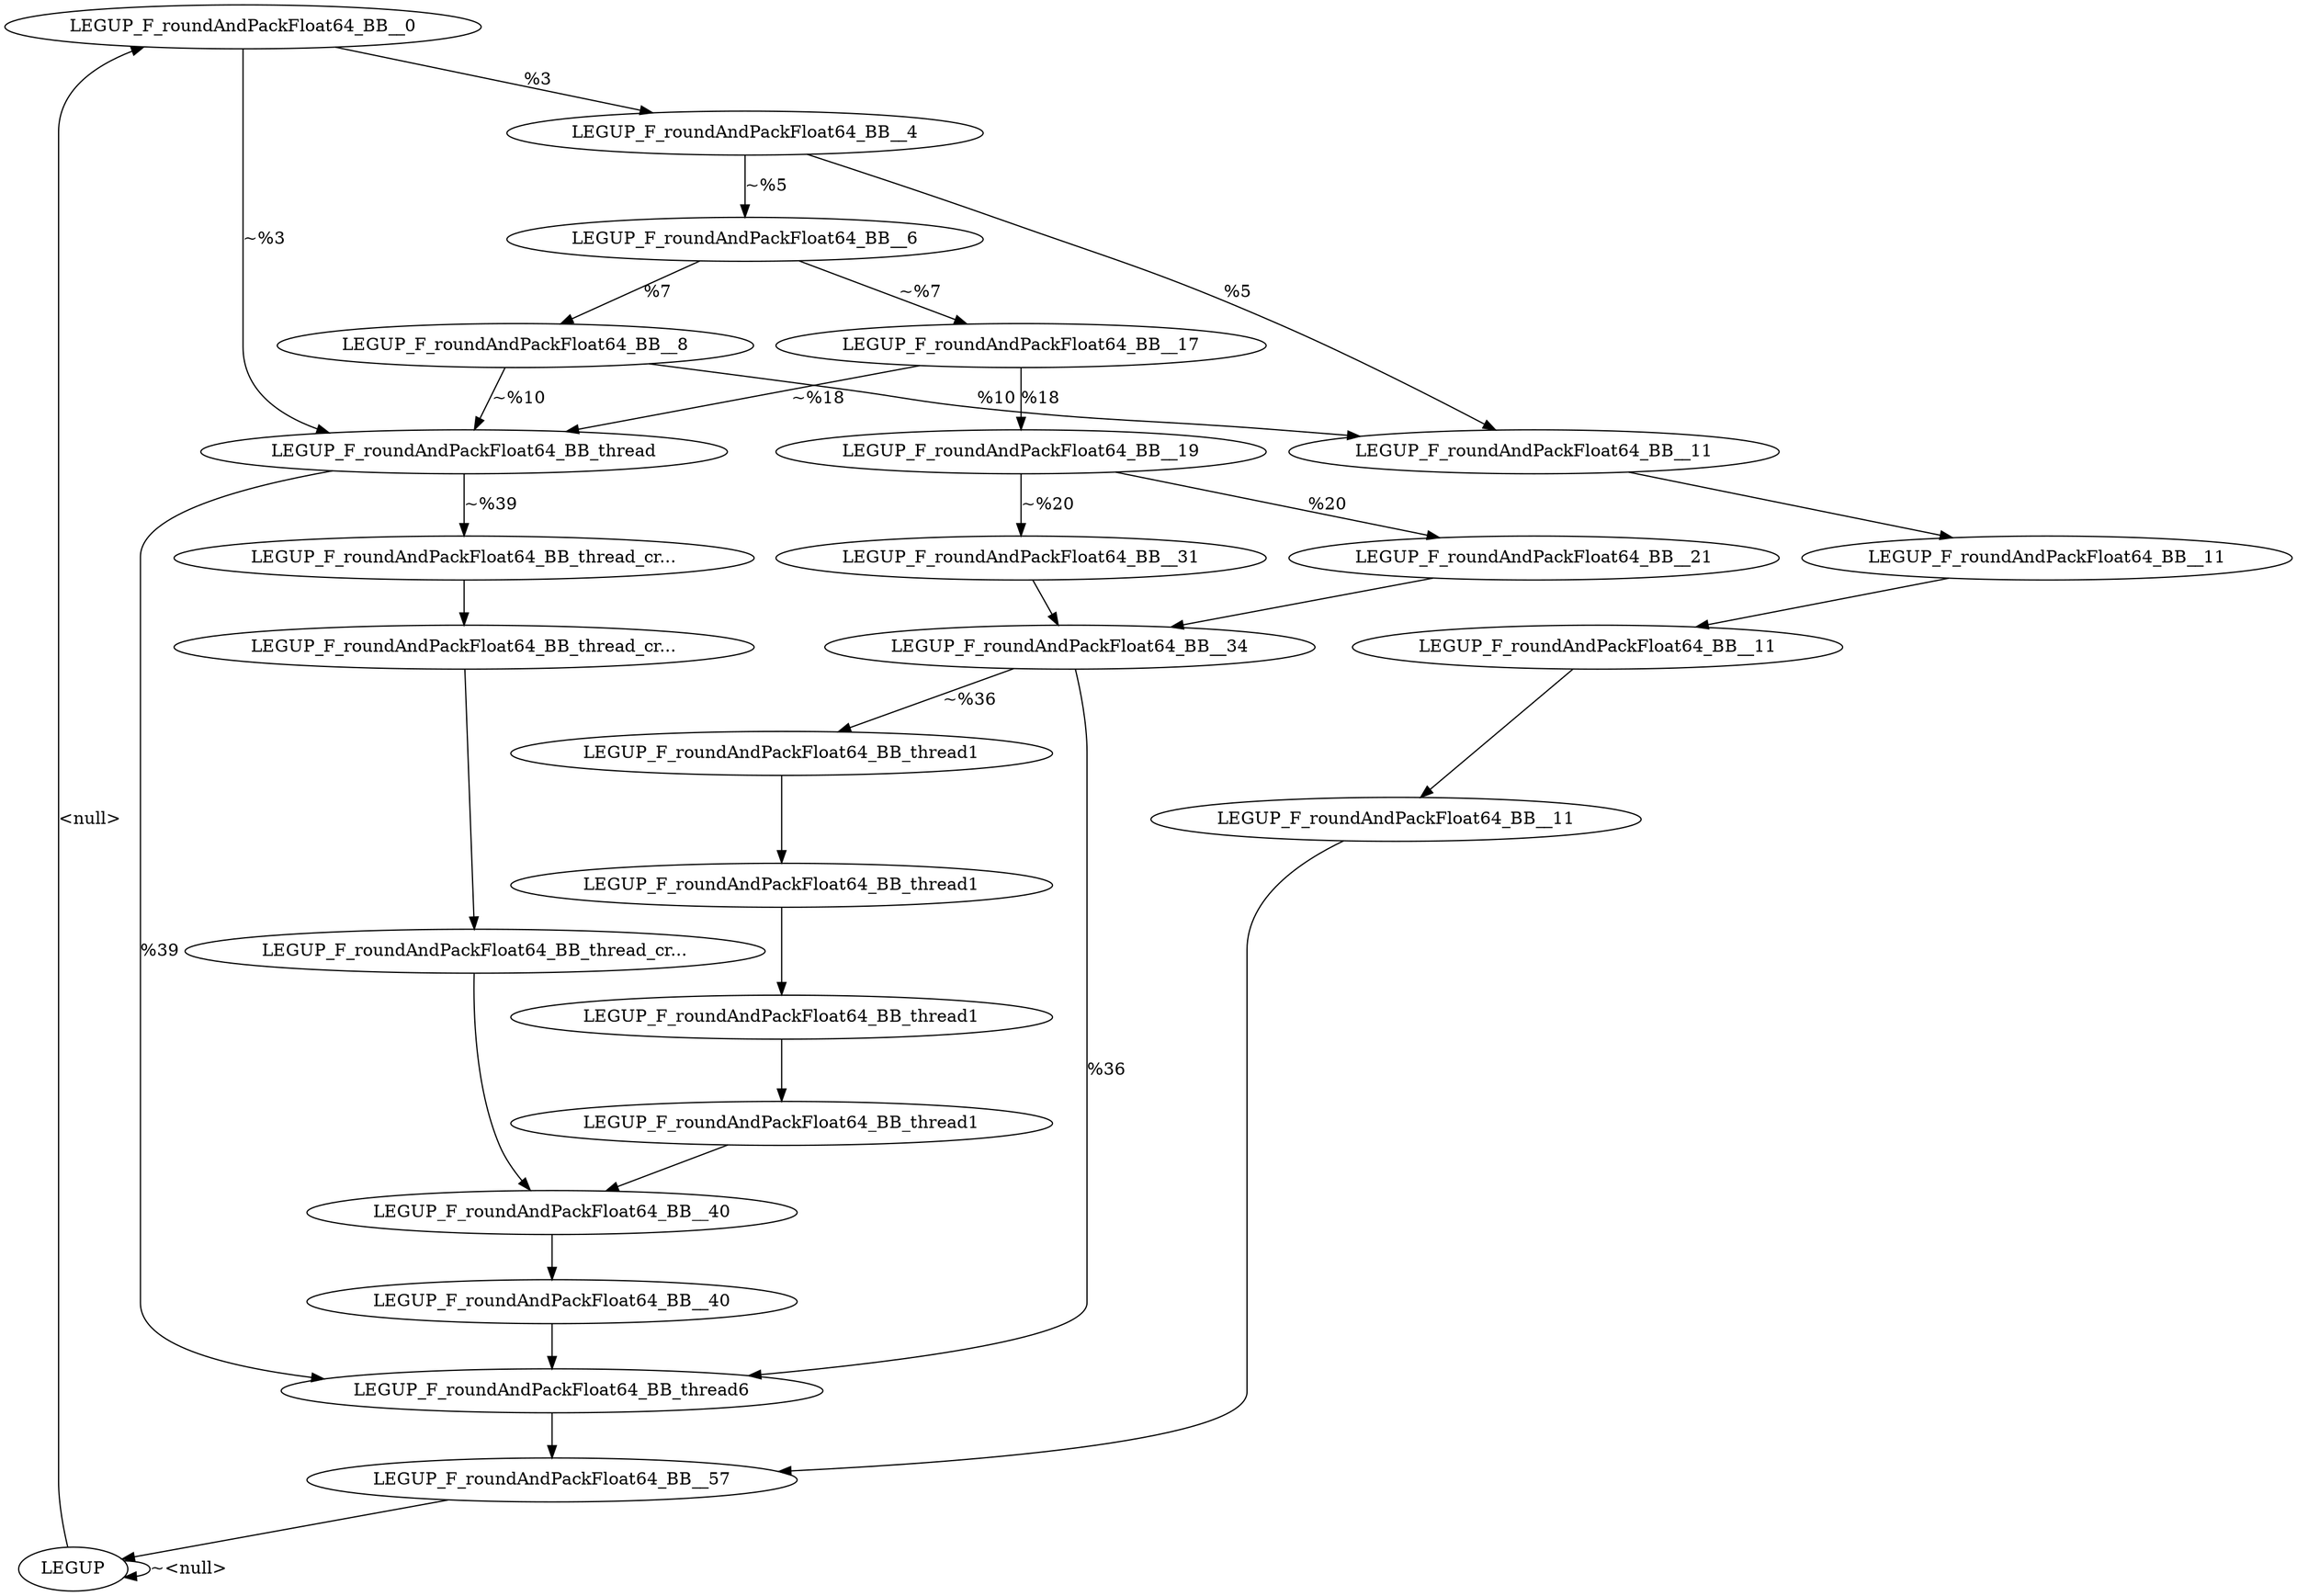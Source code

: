 digraph {
Node0x348d4a0[label="LEGUP_F_roundAndPackFloat64_BB__0"];
Node0x348d300[label="LEGUP"];
Node0x348d300 -> Node0x348d4a0[label="<null>"];
Node0x348d300 -> Node0x348d300[label="~<null>"];
Node0x348d570[label="LEGUP_F_roundAndPackFloat64_BB__4"];
Node0x348d4a0 -> Node0x348d570[label="%3"];
Node0x348e270[label="LEGUP_F_roundAndPackFloat64_BB_thread"];
Node0x348d4a0 -> Node0x348e270[label="~%3"];
Node0x348d7e0[label="LEGUP_F_roundAndPackFloat64_BB__11"];
Node0x348d570 -> Node0x348d7e0[label="%5"];
Node0x348d640[label="LEGUP_F_roundAndPackFloat64_BB__6"];
Node0x348d570 -> Node0x348d640[label="~%5"];
Node0x348d710[label="LEGUP_F_roundAndPackFloat64_BB__8"];
Node0x348d640 -> Node0x348d710[label="%7"];
Node0x348db20[label="LEGUP_F_roundAndPackFloat64_BB__17"];
Node0x348d640 -> Node0x348db20[label="~%7"];
Node0x348d710 -> Node0x348d7e0[label="%10"];
Node0x348d710 -> Node0x348e270[label="~%10"];
Node0x348d8b0[label="LEGUP_F_roundAndPackFloat64_BB__11"];
Node0x348d7e0 -> Node0x348d8b0;
Node0x348d980[label="LEGUP_F_roundAndPackFloat64_BB__11"];
Node0x348d8b0 -> Node0x348d980;
Node0x348da50[label="LEGUP_F_roundAndPackFloat64_BB__11"];
Node0x348d980 -> Node0x348da50;
Node0x348e820[label="LEGUP_F_roundAndPackFloat64_BB__57"];
Node0x348da50 -> Node0x348e820;
Node0x348dbf0[label="LEGUP_F_roundAndPackFloat64_BB__19"];
Node0x348db20 -> Node0x348dbf0[label="%18"];
Node0x348db20 -> Node0x348e270[label="~%18"];
Node0x348dcc0[label="LEGUP_F_roundAndPackFloat64_BB__21"];
Node0x348dbf0 -> Node0x348dcc0[label="%20"];
Node0x348dd90[label="LEGUP_F_roundAndPackFloat64_BB__31"];
Node0x348dbf0 -> Node0x348dd90[label="~%20"];
Node0x348de60[label="LEGUP_F_roundAndPackFloat64_BB__34"];
Node0x348dcc0 -> Node0x348de60;
Node0x348dd90 -> Node0x348de60;
Node0x348e750[label="LEGUP_F_roundAndPackFloat64_BB_thread6"];
Node0x348de60 -> Node0x348e750[label="%36"];
Node0x348df30[label="LEGUP_F_roundAndPackFloat64_BB_thread1"];
Node0x348de60 -> Node0x348df30[label="~%36"];
Node0x348e000[label="LEGUP_F_roundAndPackFloat64_BB_thread1"];
Node0x348df30 -> Node0x348e000;
Node0x348e0d0[label="LEGUP_F_roundAndPackFloat64_BB_thread1"];
Node0x348e000 -> Node0x348e0d0;
Node0x348e1a0[label="LEGUP_F_roundAndPackFloat64_BB_thread1"];
Node0x348e0d0 -> Node0x348e1a0;
Node0x348e5b0[label="LEGUP_F_roundAndPackFloat64_BB__40"];
Node0x348e1a0 -> Node0x348e5b0;
Node0x348e270 -> Node0x348e750[label="%39"];
Node0x348e340[label="LEGUP_F_roundAndPackFloat64_BB_thread_cr..."];
Node0x348e270 -> Node0x348e340[label="~%39"];
Node0x348e410[label="LEGUP_F_roundAndPackFloat64_BB_thread_cr..."];
Node0x348e340 -> Node0x348e410;
Node0x348e4e0[label="LEGUP_F_roundAndPackFloat64_BB_thread_cr..."];
Node0x348e410 -> Node0x348e4e0;
Node0x348e4e0 -> Node0x348e5b0;
Node0x348e680[label="LEGUP_F_roundAndPackFloat64_BB__40"];
Node0x348e5b0 -> Node0x348e680;
Node0x348e680 -> Node0x348e750;
Node0x348e750 -> Node0x348e820;
Node0x348e820 -> Node0x348d300;
}
